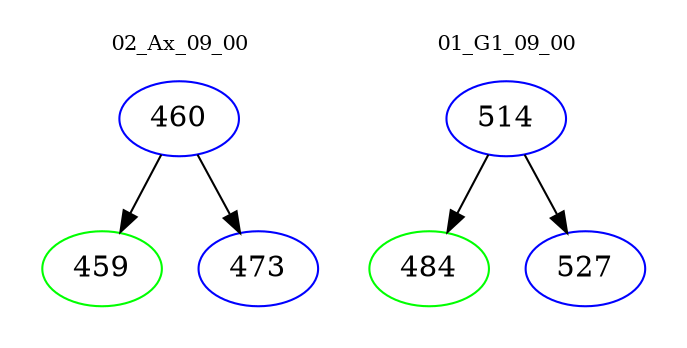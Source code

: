 digraph{
subgraph cluster_0 {
color = white
label = "02_Ax_09_00";
fontsize=10;
T0_460 [label="460", color="blue"]
T0_460 -> T0_459 [color="black"]
T0_459 [label="459", color="green"]
T0_460 -> T0_473 [color="black"]
T0_473 [label="473", color="blue"]
}
subgraph cluster_1 {
color = white
label = "01_G1_09_00";
fontsize=10;
T1_514 [label="514", color="blue"]
T1_514 -> T1_484 [color="black"]
T1_484 [label="484", color="green"]
T1_514 -> T1_527 [color="black"]
T1_527 [label="527", color="blue"]
}
}
